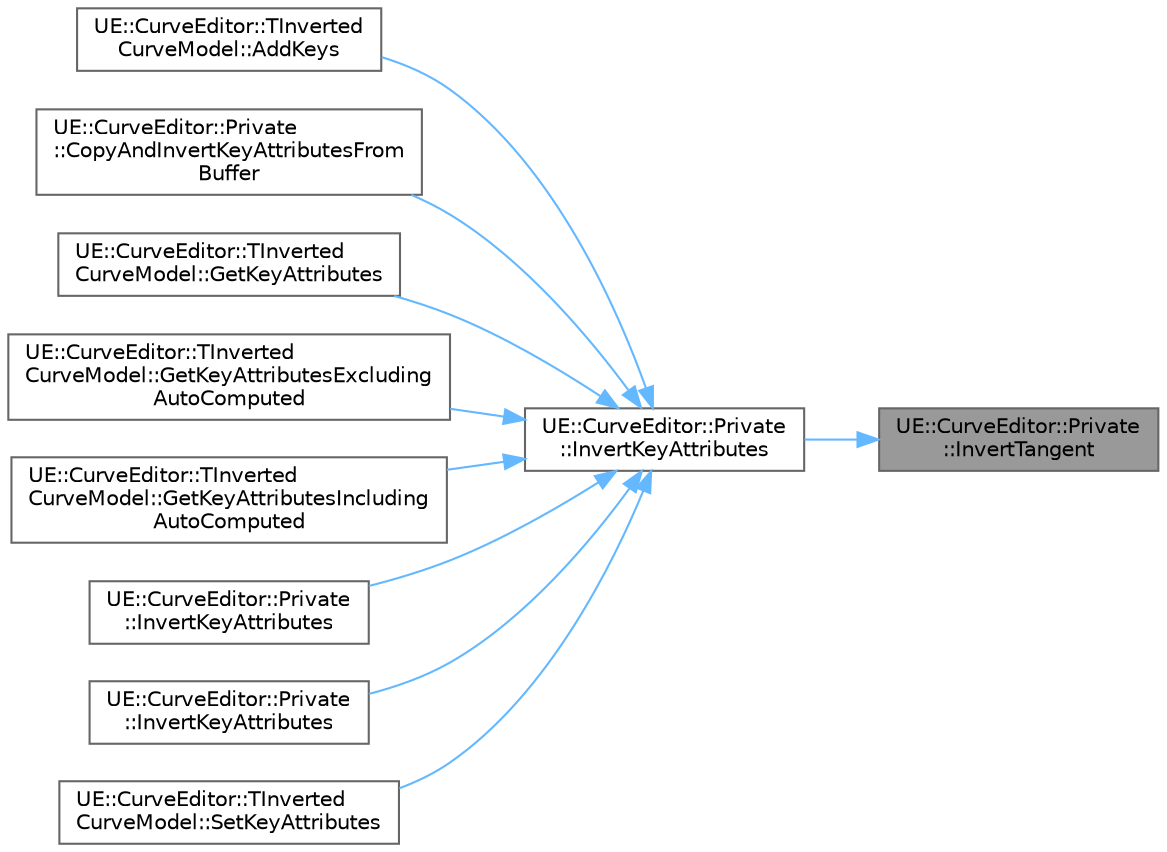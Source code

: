 digraph "UE::CurveEditor::Private::InvertTangent"
{
 // INTERACTIVE_SVG=YES
 // LATEX_PDF_SIZE
  bgcolor="transparent";
  edge [fontname=Helvetica,fontsize=10,labelfontname=Helvetica,labelfontsize=10];
  node [fontname=Helvetica,fontsize=10,shape=box,height=0.2,width=0.4];
  rankdir="RL";
  Node1 [id="Node000001",label="UE::CurveEditor::Private\l::InvertTangent",height=0.2,width=0.4,color="gray40", fillcolor="grey60", style="filled", fontcolor="black",tooltip=" "];
  Node1 -> Node2 [id="edge1_Node000001_Node000002",dir="back",color="steelblue1",style="solid",tooltip=" "];
  Node2 [id="Node000002",label="UE::CurveEditor::Private\l::InvertKeyAttributes",height=0.2,width=0.4,color="grey40", fillcolor="white", style="filled",URL="$d9/dea/namespaceUE_1_1CurveEditor_1_1Private.html#aea0e1c1a239626ed349cc20d39309e52",tooltip=" "];
  Node2 -> Node3 [id="edge2_Node000002_Node000003",dir="back",color="steelblue1",style="solid",tooltip=" "];
  Node3 [id="Node000003",label="UE::CurveEditor::TInverted\lCurveModel::AddKeys",height=0.2,width=0.4,color="grey40", fillcolor="white", style="filled",URL="$d0/dba/classUE_1_1CurveEditor_1_1TInvertedCurveModel.html#a3db5ec69b51215dc3dbbbb3cf4a77a4c",tooltip=" "];
  Node2 -> Node4 [id="edge3_Node000002_Node000004",dir="back",color="steelblue1",style="solid",tooltip=" "];
  Node4 [id="Node000004",label="UE::CurveEditor::Private\l::CopyAndInvertKeyAttributesFrom\lBuffer",height=0.2,width=0.4,color="grey40", fillcolor="white", style="filled",URL="$d9/dea/namespaceUE_1_1CurveEditor_1_1Private.html#a6b0e1d2dea35a94480a7ea5ebd8db12a",tooltip=" "];
  Node2 -> Node5 [id="edge4_Node000002_Node000005",dir="back",color="steelblue1",style="solid",tooltip=" "];
  Node5 [id="Node000005",label="UE::CurveEditor::TInverted\lCurveModel::GetKeyAttributes",height=0.2,width=0.4,color="grey40", fillcolor="white", style="filled",URL="$d0/dba/classUE_1_1CurveEditor_1_1TInvertedCurveModel.html#a62bb39a95787ccdc1b575d75eb2e4ea8",tooltip=" "];
  Node2 -> Node6 [id="edge5_Node000002_Node000006",dir="back",color="steelblue1",style="solid",tooltip=" "];
  Node6 [id="Node000006",label="UE::CurveEditor::TInverted\lCurveModel::GetKeyAttributesExcluding\lAutoComputed",height=0.2,width=0.4,color="grey40", fillcolor="white", style="filled",URL="$d0/dba/classUE_1_1CurveEditor_1_1TInvertedCurveModel.html#a9f3f595d07aee13ea62008ab4e758572",tooltip=" "];
  Node2 -> Node7 [id="edge6_Node000002_Node000007",dir="back",color="steelblue1",style="solid",tooltip=" "];
  Node7 [id="Node000007",label="UE::CurveEditor::TInverted\lCurveModel::GetKeyAttributesIncluding\lAutoComputed",height=0.2,width=0.4,color="grey40", fillcolor="white", style="filled",URL="$d0/dba/classUE_1_1CurveEditor_1_1TInvertedCurveModel.html#a23a4097eb6254de07e0927f8208043ca",tooltip=" "];
  Node2 -> Node8 [id="edge7_Node000002_Node000008",dir="back",color="steelblue1",style="solid",tooltip=" "];
  Node8 [id="Node000008",label="UE::CurveEditor::Private\l::InvertKeyAttributes",height=0.2,width=0.4,color="grey40", fillcolor="white", style="filled",URL="$d9/dea/namespaceUE_1_1CurveEditor_1_1Private.html#a027996e2de9099ccd44122cf5e5a9cd3",tooltip=" "];
  Node2 -> Node9 [id="edge8_Node000002_Node000009",dir="back",color="steelblue1",style="solid",tooltip=" "];
  Node9 [id="Node000009",label="UE::CurveEditor::Private\l::InvertKeyAttributes",height=0.2,width=0.4,color="grey40", fillcolor="white", style="filled",URL="$d9/dea/namespaceUE_1_1CurveEditor_1_1Private.html#adb9b3c885a925014e700d124080118e1",tooltip=" "];
  Node2 -> Node10 [id="edge9_Node000002_Node000010",dir="back",color="steelblue1",style="solid",tooltip=" "];
  Node10 [id="Node000010",label="UE::CurveEditor::TInverted\lCurveModel::SetKeyAttributes",height=0.2,width=0.4,color="grey40", fillcolor="white", style="filled",URL="$d0/dba/classUE_1_1CurveEditor_1_1TInvertedCurveModel.html#a58bd867db4755e2cd58b097dd8f032f8",tooltip=" "];
}
